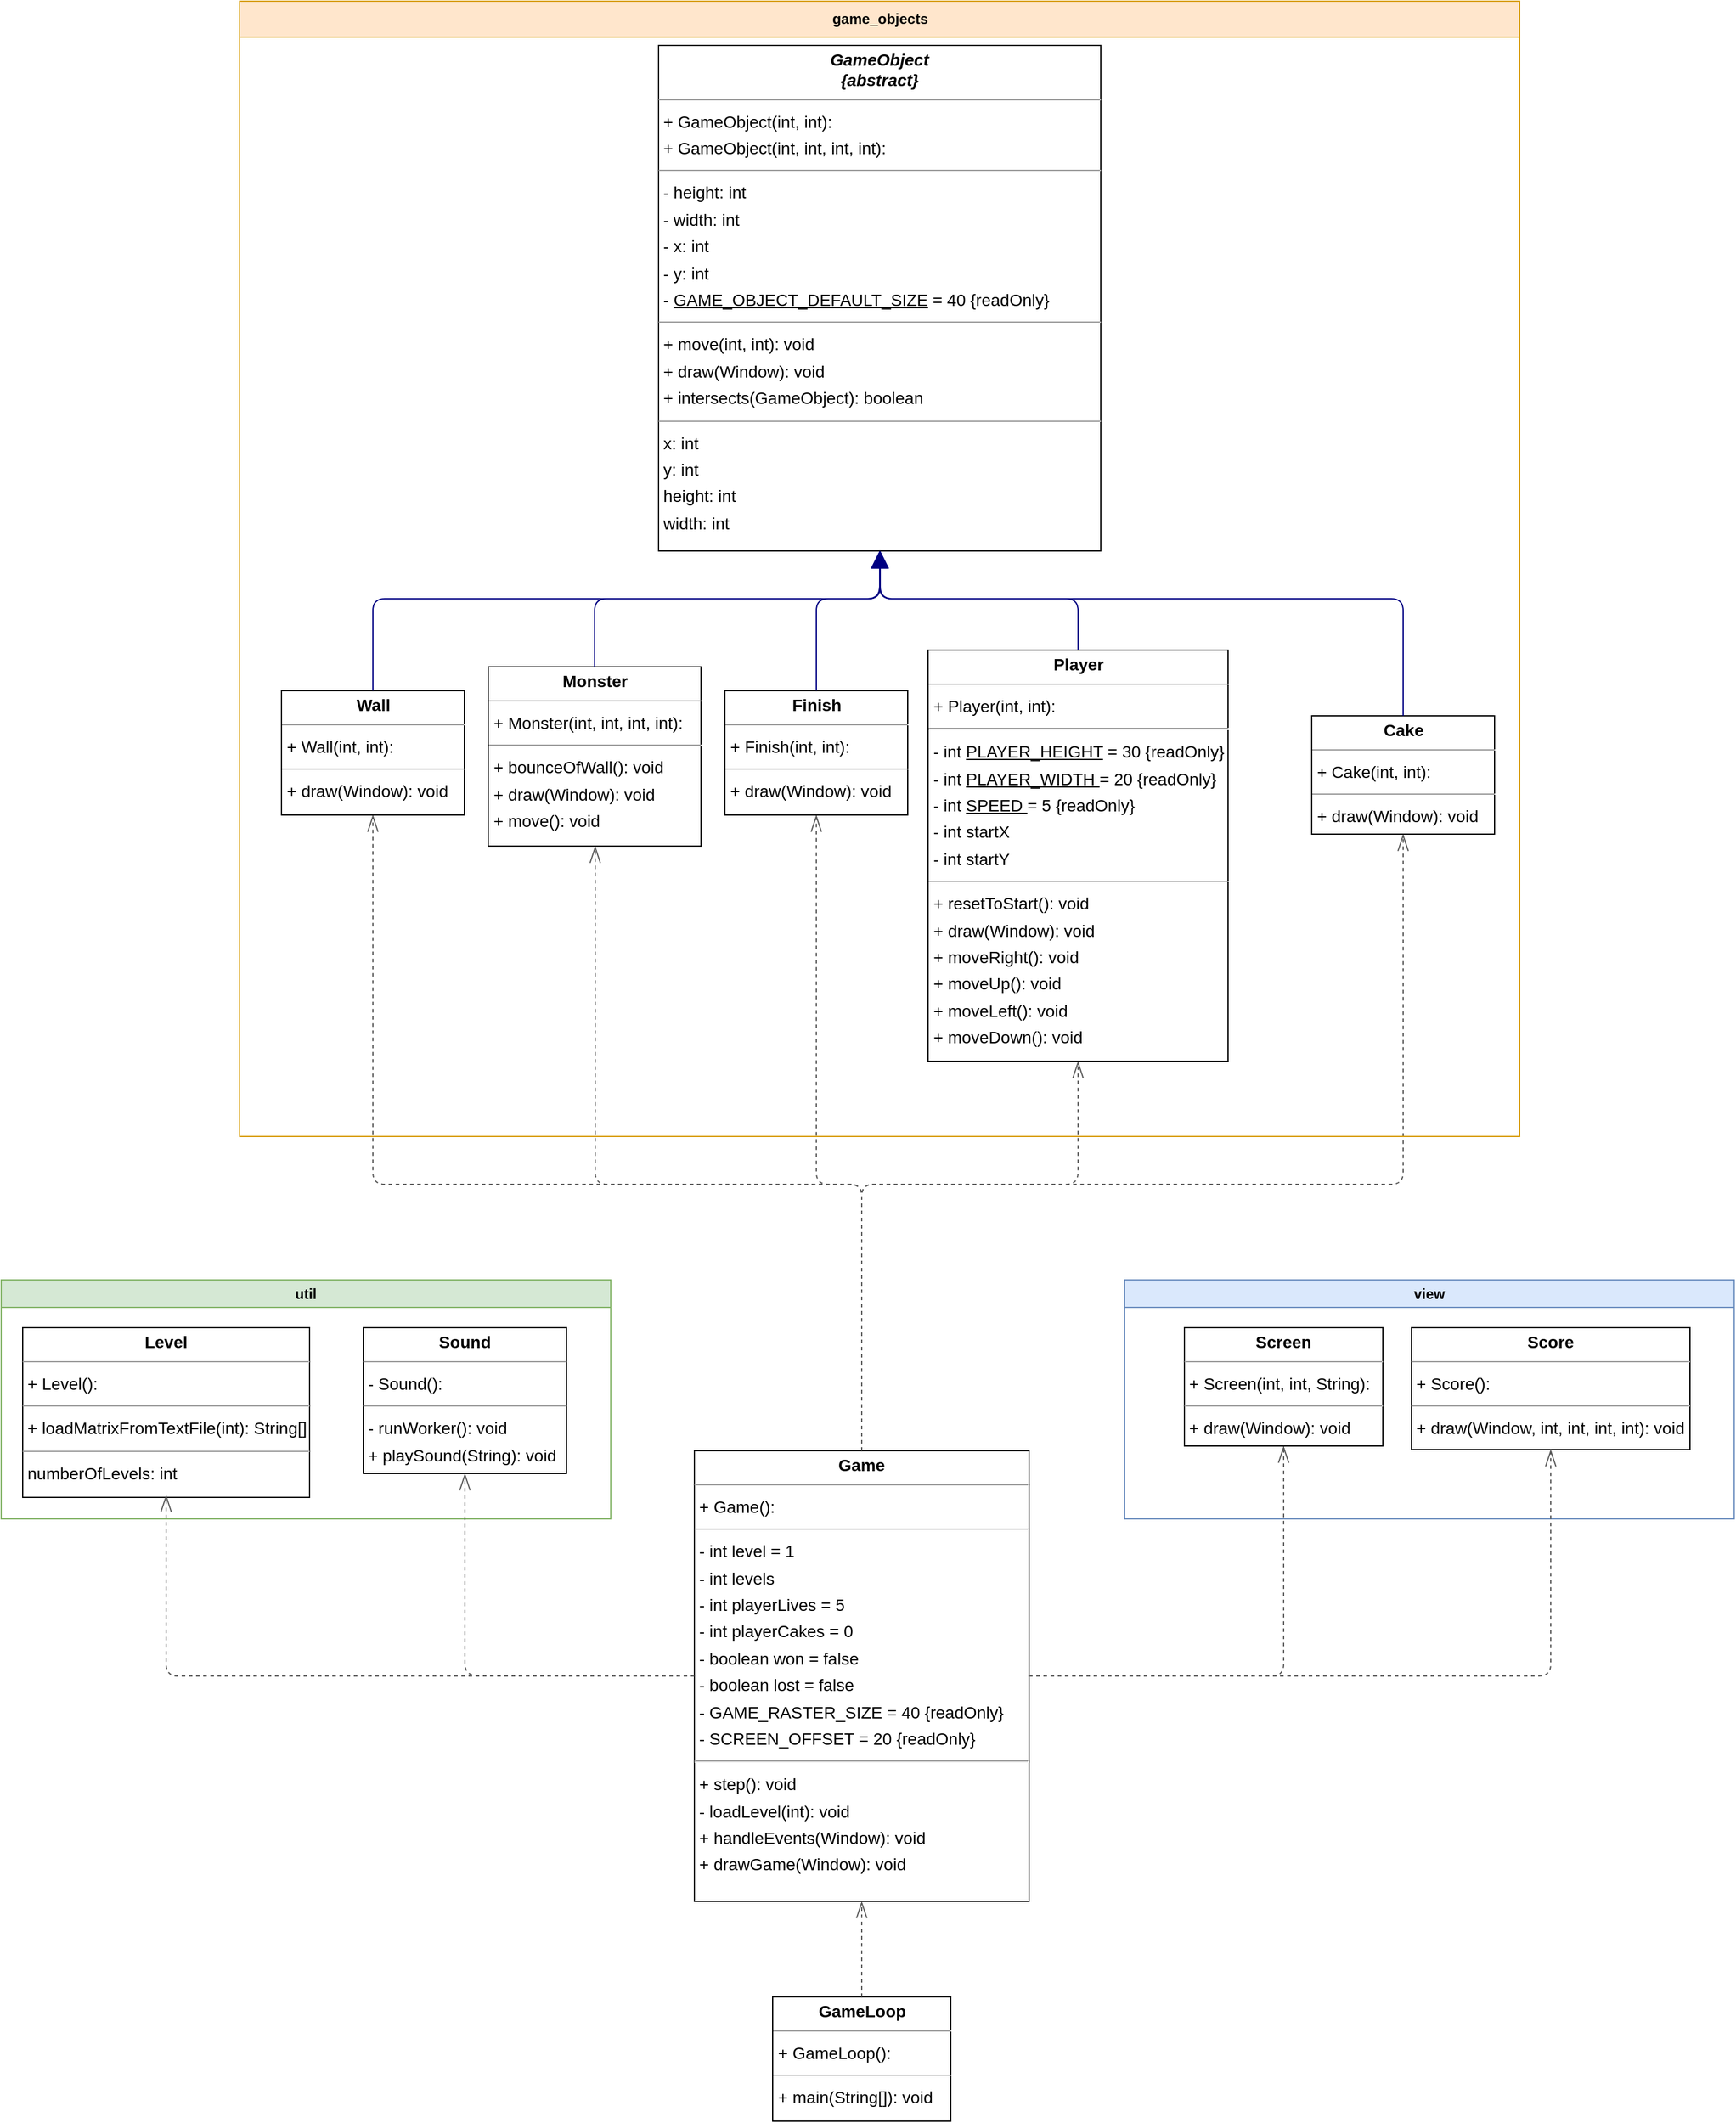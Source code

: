 <mxfile version="20.7.4" type="device"><diagram id="VXeVjRytzK9pIAgRt8_M" name="Page-1"><mxGraphModel dx="1848" dy="2643" grid="1" gridSize="10" guides="1" tooltips="1" connect="1" arrows="1" fold="1" page="0" pageScale="1" pageWidth="827" pageHeight="1169" background="none" math="0" shadow="0"><root><mxCell id="0"/><mxCell id="1" parent="0"/><mxCell id="node9" value="&lt;p style=&quot;margin:0px;margin-top:4px;text-align:center;&quot;&gt;&lt;b&gt;Game&lt;/b&gt;&lt;/p&gt;&lt;hr size=&quot;1&quot;&gt;&lt;p style=&quot;margin:0 0 0 4px;line-height:1.6;&quot;&gt;+ Game(): &lt;/p&gt;&lt;hr size=&quot;1&quot;&gt;&lt;p style=&quot;margin:0 0 0 4px;line-height:1.6;&quot;&gt;- int level = 1&lt;/p&gt;&lt;p style=&quot;margin:0 0 0 4px;line-height:1.6;&quot;&gt;- int levels&lt;/p&gt;&lt;p style=&quot;margin:0 0 0 4px;line-height:1.6;&quot;&gt;- int playerLives = 5&lt;/p&gt;&lt;p style=&quot;margin:0 0 0 4px;line-height:1.6;&quot;&gt;- int playerCakes = 0&lt;/p&gt;&lt;p style=&quot;margin:0 0 0 4px;line-height:1.6;&quot;&gt;- boolean won = false&lt;/p&gt;&lt;p style=&quot;margin:0 0 0 4px;line-height:1.6;&quot;&gt;- boolean lost = false&lt;/p&gt;&lt;p style=&quot;margin:0 0 0 4px;line-height:1.6;&quot;&gt;- GAME_RASTER_SIZE = 40 {readOnly}&lt;/p&gt;&lt;p style=&quot;margin:0 0 0 4px;line-height:1.6;&quot;&gt;- SCREEN_OFFSET = 20 {readOnly}&lt;/p&gt;&lt;hr&gt;&lt;p style=&quot;margin:0 0 0 4px;line-height:1.6;&quot;&gt;+ step(): void&lt;br&gt;- loadLevel(int): void&lt;br&gt;+ handleEvents(Window): void&lt;br&gt;+ drawGame(Window): void&lt;/p&gt;" style="verticalAlign=top;align=left;overflow=fill;fontSize=14;fontFamily=Helvetica;html=1;rounded=0;shadow=0;comic=0;labelBackgroundColor=none;strokeWidth=1;" parent="1" vertex="1"><mxGeometry x="320" y="603" width="280" height="377" as="geometry"/></mxCell><mxCell id="node3" value="&lt;p style=&quot;margin:0px;margin-top:4px;text-align:center;&quot;&gt;&lt;b&gt;GameLoop&lt;/b&gt;&lt;/p&gt;&lt;hr size=&quot;1&quot;/&gt;&lt;p style=&quot;margin:0 0 0 4px;line-height:1.6;&quot;&gt;+ GameLoop(): &lt;/p&gt;&lt;hr size=&quot;1&quot;/&gt;&lt;p style=&quot;margin:0 0 0 4px;line-height:1.6;&quot;&gt;+ main(String[]): void&lt;/p&gt;" style="verticalAlign=top;align=left;overflow=fill;fontSize=14;fontFamily=Helvetica;html=1;rounded=0;shadow=0;comic=0;labelBackgroundColor=none;strokeWidth=1;gradientColor=none;" parent="1" vertex="1"><mxGeometry x="385.5" y="1060" width="149" height="104" as="geometry"/></mxCell><mxCell id="edge17" value="" style="html=1;rounded=1;edgeStyle=orthogonalEdgeStyle;dashed=1;startArrow=none;endArrow=openThin;endSize=12;strokeColor=#595959;exitX=0.5;exitY=0;exitDx=0;exitDy=0;entryX=0.5;entryY=1;entryDx=0;entryDy=0;" parent="1" source="node9" target="node0" edge="1"><mxGeometry width="660" height="360" relative="1" as="geometry"><Array as="points"><mxPoint x="460" y="380"/><mxPoint x="913" y="380"/></Array><mxPoint x="602.4" y="647.486" as="sourcePoint"/><mxPoint x="873.5" y="110" as="targetPoint"/></mxGeometry></mxCell><mxCell id="edge11" value="" style="html=1;rounded=1;edgeStyle=orthogonalEdgeStyle;dashed=1;startArrow=none;endArrow=openThin;endSize=12;strokeColor=#595959;exitX=0.5;exitY=0;exitDx=0;exitDy=0;entryX=0.5;entryY=1;entryDx=0;entryDy=0;" parent="1" source="node9" target="node6" edge="1"><mxGeometry width="400" height="360" relative="1" as="geometry"><Array as="points"><mxPoint x="460" y="380"/><mxPoint x="422" y="380"/></Array></mxGeometry></mxCell><mxCell id="edge13" value="" style="html=1;rounded=1;edgeStyle=orthogonalEdgeStyle;dashed=1;startArrow=none;endArrow=openThin;endSize=12;strokeColor=#595959;exitX=0.5;exitY=0;exitDx=0;exitDy=0;entryX=0.5;entryY=1;entryDx=0;entryDy=0;" parent="1" source="node9" target="node8" edge="1"><mxGeometry width="230" height="360" relative="1" as="geometry"><Array as="points"><mxPoint x="460" y="380"/><mxPoint x="237" y="380"/><mxPoint x="237" y="97"/></Array></mxGeometry></mxCell><mxCell id="edge9" value="" style="html=1;rounded=1;edgeStyle=orthogonalEdgeStyle;dashed=1;startArrow=none;endArrow=openThin;endSize=12;strokeColor=#595959;exitX=0.5;exitY=0;exitDx=0;exitDy=0;entryX=0.500;entryY=1.000;entryDx=0;entryDy=0;" parent="1" source="node9" target="node5" edge="1"><mxGeometry width="556" height="360" relative="1" as="geometry"><Array as="points"><mxPoint x="460" y="380"/><mxPoint x="641" y="380"/></Array></mxGeometry></mxCell><mxCell id="edge6" value="" style="html=1;rounded=1;edgeStyle=orthogonalEdgeStyle;dashed=1;startArrow=none;endArrow=openThin;endSize=12;strokeColor=#595959;entryX=0.5;entryY=1;entryDx=0;entryDy=0;exitX=1;exitY=0.5;exitDx=0;exitDy=0;" parent="1" source="node9" target="node4" edge="1"><mxGeometry width="50" height="50" relative="1" as="geometry"><Array as="points"><mxPoint x="813" y="791"/></Array><mxPoint x="600" y="760" as="sourcePoint"/><mxPoint x="1100" y="640" as="targetPoint"/></mxGeometry></mxCell><mxCell id="edge10" value="" style="html=1;rounded=1;edgeStyle=orthogonalEdgeStyle;dashed=1;startArrow=none;endArrow=openThin;endSize=12;strokeColor=#595959;exitX=0.5;exitY=0;exitDx=0;exitDy=0;entryX=0.500;entryY=1.001;entryDx=0;entryDy=0;" parent="1" source="node9" target="node10" edge="1"><mxGeometry width="50" height="360" relative="1" as="geometry"><Array as="points"><mxPoint x="460" y="380"/><mxPoint x="51" y="380"/></Array></mxGeometry></mxCell><mxCell id="edge7" value="" style="html=1;rounded=1;edgeStyle=orthogonalEdgeStyle;dashed=1;startArrow=none;endArrow=openThin;endSize=12;strokeColor=#595959;exitX=0.500;exitY=0.001;exitDx=0;exitDy=0;entryX=0.500;entryY=1.000;entryDx=0;entryDy=0;" parent="1" source="node3" target="node9" edge="1"><mxGeometry width="50" height="50" relative="1" as="geometry"><Array as="points"/></mxGeometry></mxCell><mxCell id="bP7Uil09vkqmOgJxok1V-1" value="game_objects" style="swimlane;whiteSpace=wrap;html=1;startSize=30;fillColor=#ffe6cc;strokeColor=#d79b00;" vertex="1" parent="1"><mxGeometry x="-60.5" y="-610" width="1071" height="950" as="geometry"><mxRectangle x="-100" y="-320" width="120" height="30" as="alternateBounds"/></mxGeometry></mxCell><mxCell id="node0" value="&lt;p style=&quot;margin:0px;margin-top:4px;text-align:center;&quot;&gt;&lt;b&gt;Cake&lt;/b&gt;&lt;/p&gt;&lt;hr size=&quot;1&quot;/&gt;&lt;p style=&quot;margin:0 0 0 4px;line-height:1.6;&quot;&gt;+ Cake(int, int): &lt;/p&gt;&lt;hr size=&quot;1&quot;/&gt;&lt;p style=&quot;margin:0 0 0 4px;line-height:1.6;&quot;&gt;+ draw(Window): void&lt;/p&gt;" style="verticalAlign=top;align=left;overflow=fill;fontSize=14;fontFamily=Helvetica;html=1;rounded=0;shadow=0;comic=0;labelBackgroundColor=none;strokeWidth=1;" parent="bP7Uil09vkqmOgJxok1V-1" vertex="1"><mxGeometry x="897" y="598" width="153" height="99" as="geometry"/></mxCell><mxCell id="node6" value="&lt;p style=&quot;margin:0px;margin-top:4px;text-align:center;&quot;&gt;&lt;b&gt;Finish&lt;/b&gt;&lt;/p&gt;&lt;hr size=&quot;1&quot;/&gt;&lt;p style=&quot;margin:0 0 0 4px;line-height:1.6;&quot;&gt;+ Finish(int, int): &lt;/p&gt;&lt;hr size=&quot;1&quot;/&gt;&lt;p style=&quot;margin:0 0 0 4px;line-height:1.6;&quot;&gt;+ draw(Window): void&lt;/p&gt;" style="verticalAlign=top;align=left;overflow=fill;fontSize=14;fontFamily=Helvetica;html=1;rounded=0;shadow=0;comic=0;labelBackgroundColor=none;strokeWidth=1;" parent="bP7Uil09vkqmOgJxok1V-1" vertex="1"><mxGeometry x="406" y="577" width="153" height="104" as="geometry"/></mxCell><mxCell id="node8" value="&lt;p style=&quot;margin:0px;margin-top:4px;text-align:center;&quot;&gt;&lt;b&gt;Monster&lt;/b&gt;&lt;/p&gt;&lt;hr size=&quot;1&quot;/&gt;&lt;p style=&quot;margin:0 0 0 4px;line-height:1.6;&quot;&gt;+ Monster(int, int, int, int): &lt;/p&gt;&lt;hr size=&quot;1&quot;/&gt;&lt;p style=&quot;margin:0 0 0 4px;line-height:1.6;&quot;&gt;+ bounceOfWall(): void&lt;br/&gt;+ draw(Window): void&lt;br/&gt;+ move(): void&lt;/p&gt;" style="verticalAlign=top;align=left;overflow=fill;fontSize=14;fontFamily=Helvetica;html=1;rounded=0;shadow=0;comic=0;labelBackgroundColor=none;strokeWidth=1;" parent="bP7Uil09vkqmOgJxok1V-1" vertex="1"><mxGeometry x="208" y="557" width="178" height="150" as="geometry"/></mxCell><mxCell id="node5" value="&lt;p style=&quot;margin:0px;margin-top:4px;text-align:center;&quot;&gt;&lt;b&gt;Player&lt;/b&gt;&lt;/p&gt;&lt;hr size=&quot;1&quot;&gt;&lt;p style=&quot;margin:0 0 0 4px;line-height:1.6;&quot;&gt;+ Player(int, int): &lt;/p&gt;&lt;hr&gt;&lt;p style=&quot;margin:0 0 0 4px;line-height:1.6;&quot;&gt;- int &lt;u&gt;PLAYER_HEIGHT&lt;/u&gt; = 30 {readOnly}&lt;/p&gt;&lt;p style=&quot;margin:0 0 0 4px;line-height:1.6;&quot;&gt;- int &lt;u&gt;PLAYER_WIDTH &lt;/u&gt;= 20 {readOnly}&lt;/p&gt;&lt;p style=&quot;margin:0 0 0 4px;line-height:1.6;&quot;&gt;- int &lt;u&gt;SPEED &lt;/u&gt;= 5 {readOnly}&lt;/p&gt;&lt;p style=&quot;margin:0 0 0 4px;line-height:1.6;&quot;&gt;- int startX&lt;/p&gt;&lt;p style=&quot;margin:0 0 0 4px;line-height:1.6;&quot;&gt;- int startY&lt;/p&gt;&lt;hr size=&quot;1&quot;&gt;&lt;p style=&quot;margin:0 0 0 4px;line-height:1.6;&quot;&gt;+ resetToStart(): void&lt;br&gt;+ draw(Window): void&lt;br&gt;+ moveRight(): void&lt;br&gt;+ moveUp(): void&lt;br&gt;+ moveLeft(): void&lt;br&gt;+ moveDown(): void&lt;/p&gt;" style="verticalAlign=top;align=left;overflow=fill;fontSize=14;fontFamily=Helvetica;html=1;rounded=0;shadow=0;comic=0;labelBackgroundColor=none;strokeWidth=1;" parent="bP7Uil09vkqmOgJxok1V-1" vertex="1"><mxGeometry x="576" y="543" width="251" height="344" as="geometry"/></mxCell><mxCell id="node10" value="&lt;p style=&quot;margin:0px;margin-top:4px;text-align:center;&quot;&gt;&lt;b&gt;Wall&lt;/b&gt;&lt;/p&gt;&lt;hr size=&quot;1&quot;/&gt;&lt;p style=&quot;margin:0 0 0 4px;line-height:1.6;&quot;&gt;+ Wall(int, int): &lt;/p&gt;&lt;hr size=&quot;1&quot;/&gt;&lt;p style=&quot;margin:0 0 0 4px;line-height:1.6;&quot;&gt;+ draw(Window): void&lt;/p&gt;" style="verticalAlign=top;align=left;overflow=fill;fontSize=14;fontFamily=Helvetica;html=1;rounded=0;shadow=0;comic=0;labelBackgroundColor=none;strokeWidth=1;" parent="bP7Uil09vkqmOgJxok1V-1" vertex="1"><mxGeometry x="35" y="577" width="153" height="104" as="geometry"/></mxCell><mxCell id="edge1" value="" style="html=1;rounded=1;edgeStyle=orthogonalEdgeStyle;dashed=0;startArrow=none;endArrow=block;endSize=12;strokeColor=#000082;exitX=0.500;exitY=0.001;exitDx=0;exitDy=0;entryX=0.5;entryY=1;entryDx=0;entryDy=0;" parent="bP7Uil09vkqmOgJxok1V-1" source="node10" target="node11" edge="1"><mxGeometry width="50" height="50" relative="1" as="geometry"><Array as="points"><mxPoint x="112" y="500"/><mxPoint x="536" y="500"/></Array><mxPoint x="482.5" y="425" as="targetPoint"/></mxGeometry></mxCell><mxCell id="node11" value="&lt;p style=&quot;margin:0px;margin-top:4px;text-align:center;&quot;&gt;&lt;b&gt;&lt;i&gt;GameObject&lt;br&gt;{abstract}&lt;/i&gt;&lt;/b&gt;&lt;/p&gt;&lt;hr size=&quot;1&quot;&gt;&lt;p style=&quot;margin:0 0 0 4px;line-height:1.6;&quot;&gt;+ GameObject(int, int): &lt;br&gt;+ GameObject(int, int, int, int): &lt;/p&gt;&lt;hr size=&quot;1&quot;&gt;&lt;p style=&quot;margin:0 0 0 4px;line-height:1.6;&quot;&gt;- height: int&lt;br&gt;- width: int&lt;br&gt;- x: int&lt;br&gt;- y: int&lt;/p&gt;&lt;p style=&quot;margin:0 0 0 4px;line-height:1.6;&quot;&gt;- &lt;u&gt;GAME_OBJECT_DEFAULT_SIZE&lt;/u&gt; = 40 {readOnly}&lt;/p&gt;&lt;hr size=&quot;1&quot;&gt;&lt;p style=&quot;margin:0 0 0 4px;line-height:1.6;&quot;&gt;+ move(int, int): void&lt;br&gt;+ draw(Window): void&lt;br&gt;+ intersects(GameObject): boolean&lt;/p&gt;&lt;hr size=&quot;1&quot;&gt;&lt;p style=&quot;margin:0 0 0 4px;line-height:1.6;&quot;&gt; x: int&lt;br&gt; y: int&lt;br&gt; height: int&lt;br&gt; width: int&lt;/p&gt;" style="verticalAlign=top;align=left;overflow=fill;fontSize=14;fontFamily=Helvetica;html=1;rounded=0;shadow=0;comic=0;labelBackgroundColor=none;strokeWidth=1;" parent="bP7Uil09vkqmOgJxok1V-1" vertex="1"><mxGeometry x="350.5" y="37" width="370" height="423" as="geometry"/></mxCell><mxCell id="edge3" value="" style="html=1;rounded=1;edgeStyle=orthogonalEdgeStyle;dashed=0;startArrow=none;endArrow=block;endSize=12;strokeColor=#000082;exitX=0.500;exitY=0.001;exitDx=0;exitDy=0;entryX=0.5;entryY=1;entryDx=0;entryDy=0;" parent="bP7Uil09vkqmOgJxok1V-1" source="node0" target="node11" edge="1"><mxGeometry width="50" height="50" relative="1" as="geometry"><Array as="points"><mxPoint x="974" y="500"/><mxPoint x="536" y="500"/></Array><mxPoint x="540" y="420" as="targetPoint"/></mxGeometry></mxCell><mxCell id="edge0" value="" style="html=1;rounded=1;edgeStyle=orthogonalEdgeStyle;dashed=0;startArrow=none;endArrow=block;endSize=12;strokeColor=#000082;exitX=0.500;exitY=0.000;exitDx=0;exitDy=0;entryX=0.5;entryY=1;entryDx=0;entryDy=0;" parent="bP7Uil09vkqmOgJxok1V-1" source="node6" target="node11" edge="1"><mxGeometry width="50" height="50" relative="1" as="geometry"><Array as="points"><mxPoint x="483" y="500"/><mxPoint x="536" y="500"/></Array><mxPoint x="440" y="430" as="targetPoint"/></mxGeometry></mxCell><mxCell id="edge4" value="" style="html=1;rounded=1;edgeStyle=orthogonalEdgeStyle;dashed=0;startArrow=none;endArrow=block;endSize=12;strokeColor=#000082;exitX=0.500;exitY=0.000;exitDx=0;exitDy=0;entryX=0.5;entryY=1;entryDx=0;entryDy=0;" parent="bP7Uil09vkqmOgJxok1V-1" source="node8" target="node11" edge="1"><mxGeometry width="50" height="50" relative="1" as="geometry"><Array as="points"><mxPoint x="297" y="500"/><mxPoint x="536" y="500"/><mxPoint x="536" y="460"/></Array><mxPoint x="560" y="420" as="targetPoint"/></mxGeometry></mxCell><mxCell id="edge2" value="" style="html=1;rounded=1;edgeStyle=orthogonalEdgeStyle;dashed=0;startArrow=none;endArrow=block;endSize=12;strokeColor=#000082;exitX=0.500;exitY=0.000;exitDx=0;exitDy=0;entryX=0.5;entryY=1;entryDx=0;entryDy=0;" parent="bP7Uil09vkqmOgJxok1V-1" source="node5" target="node11" edge="1"><mxGeometry width="50" height="50" relative="1" as="geometry"><Array as="points"><mxPoint x="702" y="500"/><mxPoint x="536" y="500"/><mxPoint x="536" y="460"/></Array><mxPoint x="520" y="430" as="targetPoint"/></mxGeometry></mxCell><mxCell id="bP7Uil09vkqmOgJxok1V-2" value="view" style="swimlane;whiteSpace=wrap;html=1;fillColor=#dae8fc;strokeColor=#6c8ebf;" vertex="1" parent="1"><mxGeometry x="680" y="460" width="510" height="200" as="geometry"><mxRectangle x="820" y="500" width="70" height="30" as="alternateBounds"/></mxGeometry></mxCell><mxCell id="node7" value="&lt;p style=&quot;margin:0px;margin-top:4px;text-align:center;&quot;&gt;&lt;b&gt;Score&lt;/b&gt;&lt;/p&gt;&lt;hr size=&quot;1&quot;/&gt;&lt;p style=&quot;margin:0 0 0 4px;line-height:1.6;&quot;&gt;+ Score(): &lt;/p&gt;&lt;hr size=&quot;1&quot;/&gt;&lt;p style=&quot;margin:0 0 0 4px;line-height:1.6;&quot;&gt;+ draw(Window, int, int, int, int): void&lt;/p&gt;" style="verticalAlign=top;align=left;overflow=fill;fontSize=14;fontFamily=Helvetica;html=1;rounded=0;shadow=0;comic=0;labelBackgroundColor=none;strokeWidth=1;" parent="bP7Uil09vkqmOgJxok1V-2" vertex="1"><mxGeometry x="240" y="40" width="233" height="102" as="geometry"/></mxCell><mxCell id="node4" value="&lt;p style=&quot;margin:0px;margin-top:4px;text-align:center;&quot;&gt;&lt;b&gt;Screen&lt;/b&gt;&lt;/p&gt;&lt;hr size=&quot;1&quot;/&gt;&lt;p style=&quot;margin:0 0 0 4px;line-height:1.6;&quot;&gt;+ Screen(int, int, String): &lt;/p&gt;&lt;hr size=&quot;1&quot;/&gt;&lt;p style=&quot;margin:0 0 0 4px;line-height:1.6;&quot;&gt;+ draw(Window): void&lt;/p&gt;" style="verticalAlign=top;align=left;overflow=fill;fontSize=14;fontFamily=Helvetica;html=1;rounded=0;shadow=0;comic=0;labelBackgroundColor=none;strokeWidth=1;" parent="bP7Uil09vkqmOgJxok1V-2" vertex="1"><mxGeometry x="50" y="40" width="166" height="99" as="geometry"/></mxCell><mxCell id="bP7Uil09vkqmOgJxok1V-3" value="util" style="swimlane;whiteSpace=wrap;html=1;fillColor=#d5e8d4;strokeColor=#82b366;" vertex="1" parent="1"><mxGeometry x="-260" y="460" width="510" height="200" as="geometry"><mxRectangle x="820" y="770" width="60" height="30" as="alternateBounds"/></mxGeometry></mxCell><mxCell id="node1" value="&lt;p style=&quot;margin:0px;margin-top:4px;text-align:center;&quot;&gt;&lt;b&gt;Level&lt;/b&gt;&lt;/p&gt;&lt;hr size=&quot;1&quot;/&gt;&lt;p style=&quot;margin:0 0 0 4px;line-height:1.6;&quot;&gt;+ Level(): &lt;/p&gt;&lt;hr size=&quot;1&quot;/&gt;&lt;p style=&quot;margin:0 0 0 4px;line-height:1.6;&quot;&gt;+ loadMatrixFromTextFile(int): String[]&lt;/p&gt;&lt;hr size=&quot;1&quot;/&gt;&lt;p style=&quot;margin:0 0 0 4px;line-height:1.6;&quot;&gt; numberOfLevels: int&lt;/p&gt;" style="verticalAlign=top;align=left;overflow=fill;fontSize=14;fontFamily=Helvetica;html=1;rounded=0;shadow=0;comic=0;labelBackgroundColor=none;strokeWidth=1;" parent="bP7Uil09vkqmOgJxok1V-3" vertex="1"><mxGeometry x="18" y="40" width="240" height="142" as="geometry"/></mxCell><mxCell id="node2" value="&lt;p style=&quot;margin:0px;margin-top:4px;text-align:center;&quot;&gt;&lt;b&gt;Sound&lt;/b&gt;&lt;/p&gt;&lt;hr size=&quot;1&quot;/&gt;&lt;p style=&quot;margin:0 0 0 4px;line-height:1.6;&quot;&gt;- Sound(): &lt;/p&gt;&lt;hr size=&quot;1&quot;/&gt;&lt;p style=&quot;margin:0 0 0 4px;line-height:1.6;&quot;&gt;- runWorker(): void&lt;br/&gt;+ playSound(String): void&lt;/p&gt;" style="verticalAlign=top;align=left;overflow=fill;fontSize=14;fontFamily=Helvetica;html=1;rounded=0;shadow=0;comic=0;labelBackgroundColor=none;strokeWidth=1;" parent="bP7Uil09vkqmOgJxok1V-3" vertex="1"><mxGeometry x="303" y="40" width="170" height="122" as="geometry"/></mxCell><mxCell id="bP7Uil09vkqmOgJxok1V-5" value="" style="html=1;rounded=1;edgeStyle=orthogonalEdgeStyle;dashed=1;startArrow=diamondThinstartSize=12;endArrow=openThin;endSize=12;strokeColor=#595959;entryX=0.5;entryY=1;entryDx=0;entryDy=0;exitX=1;exitY=0.5;exitDx=0;exitDy=0;" edge="1" parent="1" source="node9" target="node7"><mxGeometry width="50" height="50" relative="1" as="geometry"><Array as="points"><mxPoint x="1036" y="791"/></Array><mxPoint x="600" y="803.0" as="sourcePoint"/><mxPoint x="953" y="750" as="targetPoint"/></mxGeometry></mxCell><mxCell id="bP7Uil09vkqmOgJxok1V-7" value="" style="html=1;rounded=1;edgeStyle=orthogonalEdgeStyle;dashed=1;startArrow=none;endArrow=openThin;endSize=12;strokeColor=#595959;entryX=0.5;entryY=1;entryDx=0;entryDy=0;exitX=0;exitY=0.5;exitDx=0;exitDy=0;" edge="1" parent="1" source="node9" target="node2"><mxGeometry width="50" height="50" relative="1" as="geometry"><Array as="points"><mxPoint x="260" y="791"/><mxPoint x="128" y="791"/></Array><mxPoint x="610" y="801.5" as="sourcePoint"/><mxPoint x="823" y="609" as="targetPoint"/></mxGeometry></mxCell><mxCell id="bP7Uil09vkqmOgJxok1V-8" value="" style="html=1;rounded=1;edgeStyle=orthogonalEdgeStyle;dashed=1;startArrow=none;endArrow=openThin;endSize=12;strokeColor=#595959;exitX=0;exitY=0.5;exitDx=0;exitDy=0;" edge="1" parent="1" source="node9"><mxGeometry width="50" height="50" relative="1" as="geometry"><Array as="points"><mxPoint x="-122" y="791"/></Array><mxPoint x="200" y="970" as="sourcePoint"/><mxPoint x="-122" y="640" as="targetPoint"/></mxGeometry></mxCell></root></mxGraphModel></diagram></mxfile>